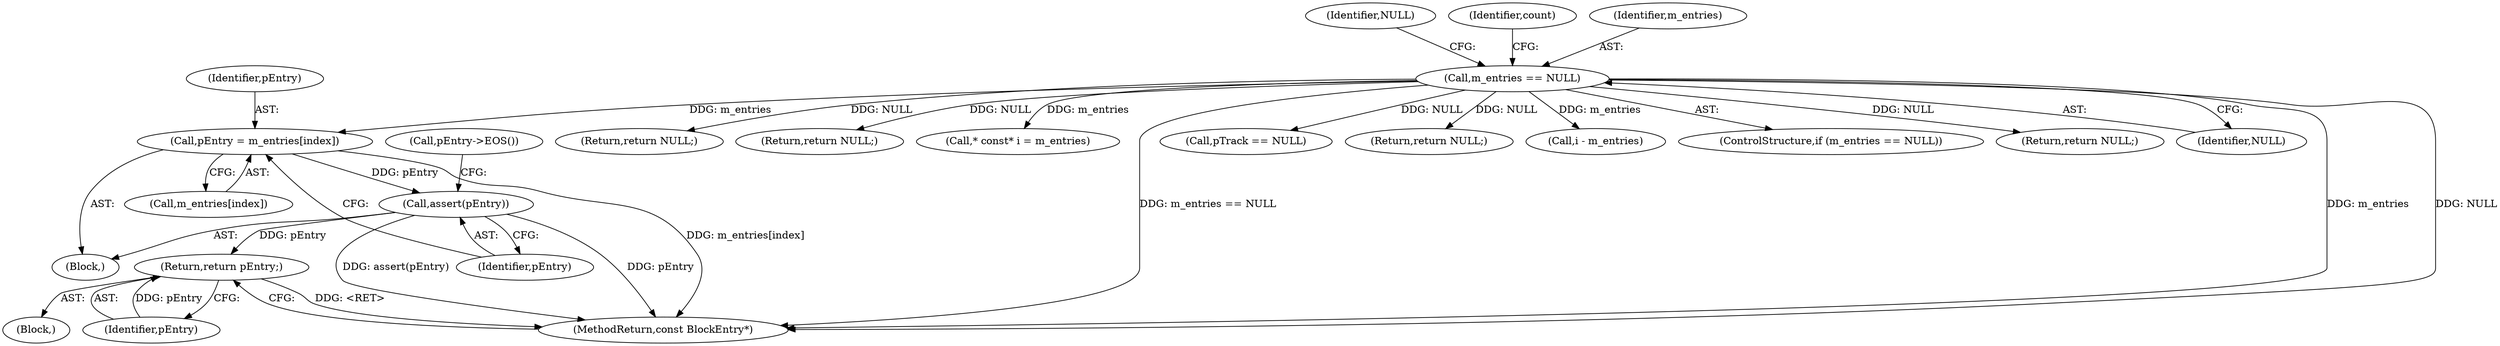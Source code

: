 digraph "0_Android_04839626ed859623901ebd3a5fd483982186b59d_78@array" {
"1000162" [label="(Call,pEntry = m_entries[index])"];
"1000116" [label="(Call,m_entries == NULL)"];
"1000167" [label="(Call,assert(pEntry))"];
"1000189" [label="(Return,return pEntry;)"];
"1000162" [label="(Call,pEntry = m_entries[index])"];
"1000116" [label="(Call,m_entries == NULL)"];
"1000171" [label="(Call,pEntry->EOS())"];
"1000163" [label="(Identifier,pEntry)"];
"1000119" [label="(Return,return NULL;)"];
"1000167" [label="(Call,assert(pEntry))"];
"1000164" [label="(Call,m_entries[index])"];
"1000120" [label="(Identifier,NULL)"];
"1000189" [label="(Return,return pEntry;)"];
"1000129" [label="(Return,return NULL;)"];
"1000123" [label="(Identifier,count)"];
"1000147" [label="(Block,)"];
"1000192" [label="(Call,* const* i = m_entries)"];
"1000168" [label="(Identifier,pEntry)"];
"1000272" [label="(Call,pTrack == NULL)"];
"1000117" [label="(Identifier,m_entries)"];
"1000188" [label="(Block,)"];
"1000190" [label="(Identifier,pEntry)"];
"1000300" [label="(Return,return NULL;)"];
"1000208" [label="(Call,i - m_entries)"];
"1000302" [label="(MethodReturn,const BlockEntry*)"];
"1000115" [label="(ControlStructure,if (m_entries == NULL))"];
"1000252" [label="(Return,return NULL;)"];
"1000118" [label="(Identifier,NULL)"];
"1000162" -> "1000147"  [label="AST: "];
"1000162" -> "1000164"  [label="CFG: "];
"1000163" -> "1000162"  [label="AST: "];
"1000164" -> "1000162"  [label="AST: "];
"1000168" -> "1000162"  [label="CFG: "];
"1000162" -> "1000302"  [label="DDG: m_entries[index]"];
"1000116" -> "1000162"  [label="DDG: m_entries"];
"1000162" -> "1000167"  [label="DDG: pEntry"];
"1000116" -> "1000115"  [label="AST: "];
"1000116" -> "1000118"  [label="CFG: "];
"1000117" -> "1000116"  [label="AST: "];
"1000118" -> "1000116"  [label="AST: "];
"1000120" -> "1000116"  [label="CFG: "];
"1000123" -> "1000116"  [label="CFG: "];
"1000116" -> "1000302"  [label="DDG: m_entries"];
"1000116" -> "1000302"  [label="DDG: NULL"];
"1000116" -> "1000302"  [label="DDG: m_entries == NULL"];
"1000116" -> "1000119"  [label="DDG: NULL"];
"1000116" -> "1000129"  [label="DDG: NULL"];
"1000116" -> "1000192"  [label="DDG: m_entries"];
"1000116" -> "1000208"  [label="DDG: m_entries"];
"1000116" -> "1000252"  [label="DDG: NULL"];
"1000116" -> "1000272"  [label="DDG: NULL"];
"1000116" -> "1000300"  [label="DDG: NULL"];
"1000167" -> "1000147"  [label="AST: "];
"1000167" -> "1000168"  [label="CFG: "];
"1000168" -> "1000167"  [label="AST: "];
"1000171" -> "1000167"  [label="CFG: "];
"1000167" -> "1000302"  [label="DDG: pEntry"];
"1000167" -> "1000302"  [label="DDG: assert(pEntry)"];
"1000167" -> "1000189"  [label="DDG: pEntry"];
"1000189" -> "1000188"  [label="AST: "];
"1000189" -> "1000190"  [label="CFG: "];
"1000190" -> "1000189"  [label="AST: "];
"1000302" -> "1000189"  [label="CFG: "];
"1000189" -> "1000302"  [label="DDG: <RET>"];
"1000190" -> "1000189"  [label="DDG: pEntry"];
}
